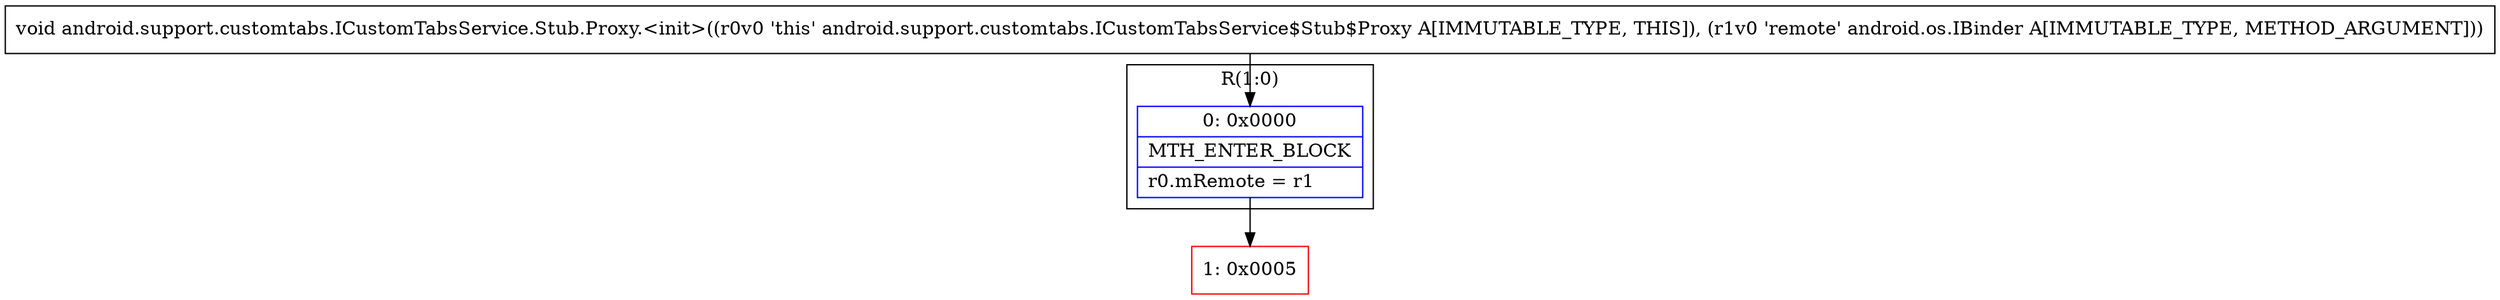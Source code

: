 digraph "CFG forandroid.support.customtabs.ICustomTabsService.Stub.Proxy.\<init\>(Landroid\/os\/IBinder;)V" {
subgraph cluster_Region_1312886196 {
label = "R(1:0)";
node [shape=record,color=blue];
Node_0 [shape=record,label="{0\:\ 0x0000|MTH_ENTER_BLOCK\l|r0.mRemote = r1\l}"];
}
Node_1 [shape=record,color=red,label="{1\:\ 0x0005}"];
MethodNode[shape=record,label="{void android.support.customtabs.ICustomTabsService.Stub.Proxy.\<init\>((r0v0 'this' android.support.customtabs.ICustomTabsService$Stub$Proxy A[IMMUTABLE_TYPE, THIS]), (r1v0 'remote' android.os.IBinder A[IMMUTABLE_TYPE, METHOD_ARGUMENT])) }"];
MethodNode -> Node_0;
Node_0 -> Node_1;
}

